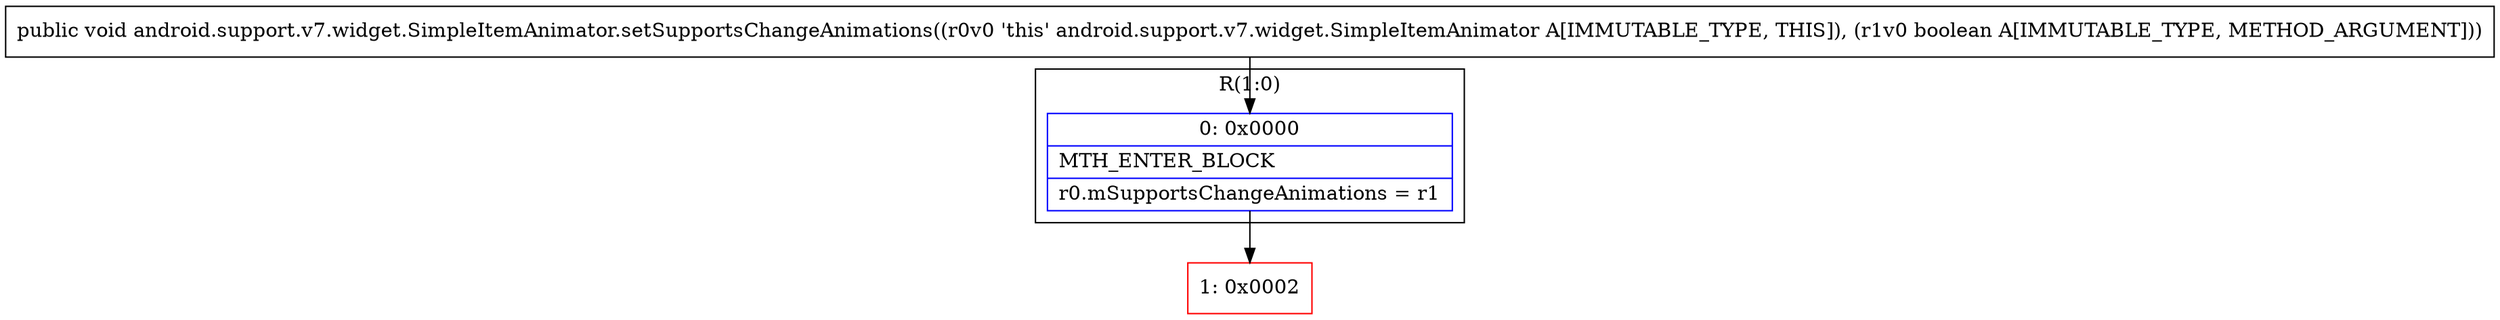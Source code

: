 digraph "CFG forandroid.support.v7.widget.SimpleItemAnimator.setSupportsChangeAnimations(Z)V" {
subgraph cluster_Region_1875704499 {
label = "R(1:0)";
node [shape=record,color=blue];
Node_0 [shape=record,label="{0\:\ 0x0000|MTH_ENTER_BLOCK\l|r0.mSupportsChangeAnimations = r1\l}"];
}
Node_1 [shape=record,color=red,label="{1\:\ 0x0002}"];
MethodNode[shape=record,label="{public void android.support.v7.widget.SimpleItemAnimator.setSupportsChangeAnimations((r0v0 'this' android.support.v7.widget.SimpleItemAnimator A[IMMUTABLE_TYPE, THIS]), (r1v0 boolean A[IMMUTABLE_TYPE, METHOD_ARGUMENT])) }"];
MethodNode -> Node_0;
Node_0 -> Node_1;
}

